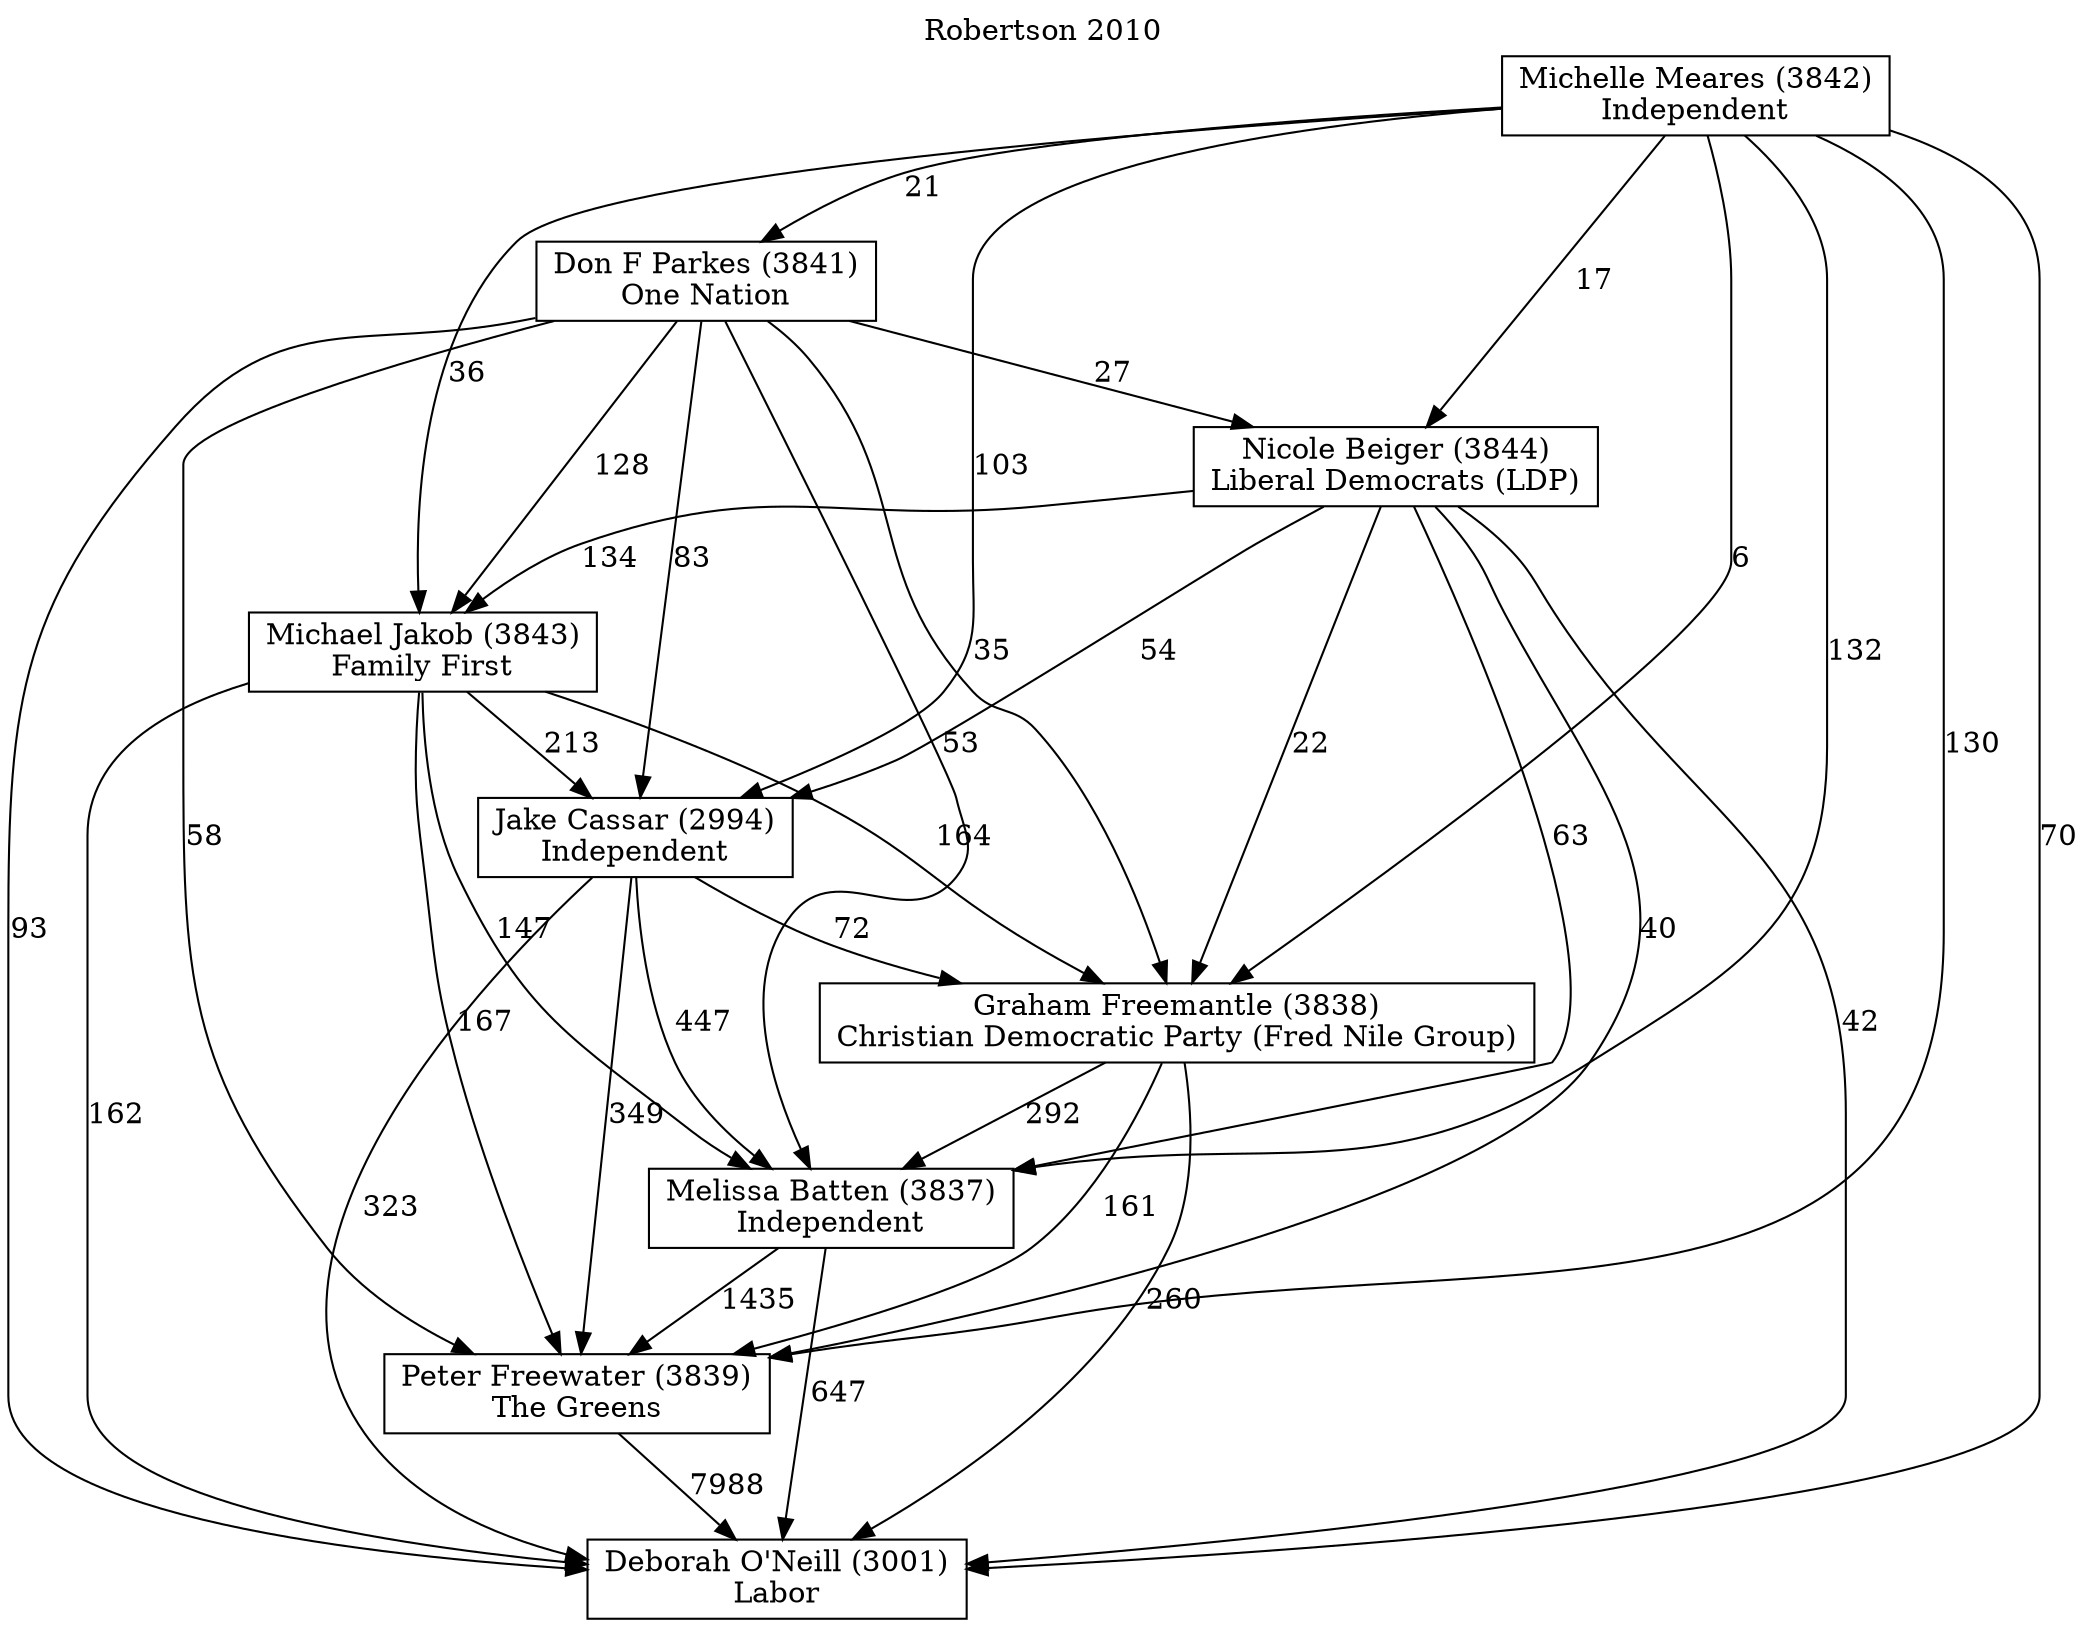 // House preference flow
digraph "Deborah O'Neill (3001)_Robertson_2010" {
	graph [label="Robertson 2010" labelloc=t mclimit=10]
	node [shape=box]
	"Deborah O'Neill (3001)" [label="Deborah O'Neill (3001)
Labor"]
	"Peter Freewater (3839)" [label="Peter Freewater (3839)
The Greens"]
	"Melissa Batten (3837)" [label="Melissa Batten (3837)
Independent"]
	"Graham Freemantle (3838)" [label="Graham Freemantle (3838)
Christian Democratic Party (Fred Nile Group)"]
	"Jake Cassar (2994)" [label="Jake Cassar (2994)
Independent"]
	"Michael Jakob (3843)" [label="Michael Jakob (3843)
Family First"]
	"Nicole Beiger (3844)" [label="Nicole Beiger (3844)
Liberal Democrats (LDP)"]
	"Don F Parkes (3841)" [label="Don F Parkes (3841)
One Nation"]
	"Michelle Meares (3842)" [label="Michelle Meares (3842)
Independent"]
	"Peter Freewater (3839)" -> "Deborah O'Neill (3001)" [label=7988]
	"Melissa Batten (3837)" -> "Peter Freewater (3839)" [label=1435]
	"Graham Freemantle (3838)" -> "Melissa Batten (3837)" [label=292]
	"Jake Cassar (2994)" -> "Graham Freemantle (3838)" [label=72]
	"Michael Jakob (3843)" -> "Jake Cassar (2994)" [label=213]
	"Nicole Beiger (3844)" -> "Michael Jakob (3843)" [label=134]
	"Don F Parkes (3841)" -> "Nicole Beiger (3844)" [label=27]
	"Michelle Meares (3842)" -> "Don F Parkes (3841)" [label=21]
	"Melissa Batten (3837)" -> "Deborah O'Neill (3001)" [label=647]
	"Graham Freemantle (3838)" -> "Deborah O'Neill (3001)" [label=260]
	"Jake Cassar (2994)" -> "Deborah O'Neill (3001)" [label=323]
	"Michael Jakob (3843)" -> "Deborah O'Neill (3001)" [label=162]
	"Nicole Beiger (3844)" -> "Deborah O'Neill (3001)" [label=42]
	"Don F Parkes (3841)" -> "Deborah O'Neill (3001)" [label=93]
	"Michelle Meares (3842)" -> "Deborah O'Neill (3001)" [label=70]
	"Michelle Meares (3842)" -> "Nicole Beiger (3844)" [label=17]
	"Don F Parkes (3841)" -> "Michael Jakob (3843)" [label=128]
	"Michelle Meares (3842)" -> "Michael Jakob (3843)" [label=36]
	"Nicole Beiger (3844)" -> "Jake Cassar (2994)" [label=54]
	"Don F Parkes (3841)" -> "Jake Cassar (2994)" [label=83]
	"Michelle Meares (3842)" -> "Jake Cassar (2994)" [label=103]
	"Michael Jakob (3843)" -> "Graham Freemantle (3838)" [label=164]
	"Nicole Beiger (3844)" -> "Graham Freemantle (3838)" [label=22]
	"Don F Parkes (3841)" -> "Graham Freemantle (3838)" [label=35]
	"Michelle Meares (3842)" -> "Graham Freemantle (3838)" [label=6]
	"Jake Cassar (2994)" -> "Melissa Batten (3837)" [label=447]
	"Michael Jakob (3843)" -> "Melissa Batten (3837)" [label=147]
	"Nicole Beiger (3844)" -> "Melissa Batten (3837)" [label=63]
	"Don F Parkes (3841)" -> "Melissa Batten (3837)" [label=53]
	"Michelle Meares (3842)" -> "Melissa Batten (3837)" [label=132]
	"Graham Freemantle (3838)" -> "Peter Freewater (3839)" [label=161]
	"Jake Cassar (2994)" -> "Peter Freewater (3839)" [label=349]
	"Michael Jakob (3843)" -> "Peter Freewater (3839)" [label=167]
	"Nicole Beiger (3844)" -> "Peter Freewater (3839)" [label=40]
	"Don F Parkes (3841)" -> "Peter Freewater (3839)" [label=58]
	"Michelle Meares (3842)" -> "Peter Freewater (3839)" [label=130]
}

